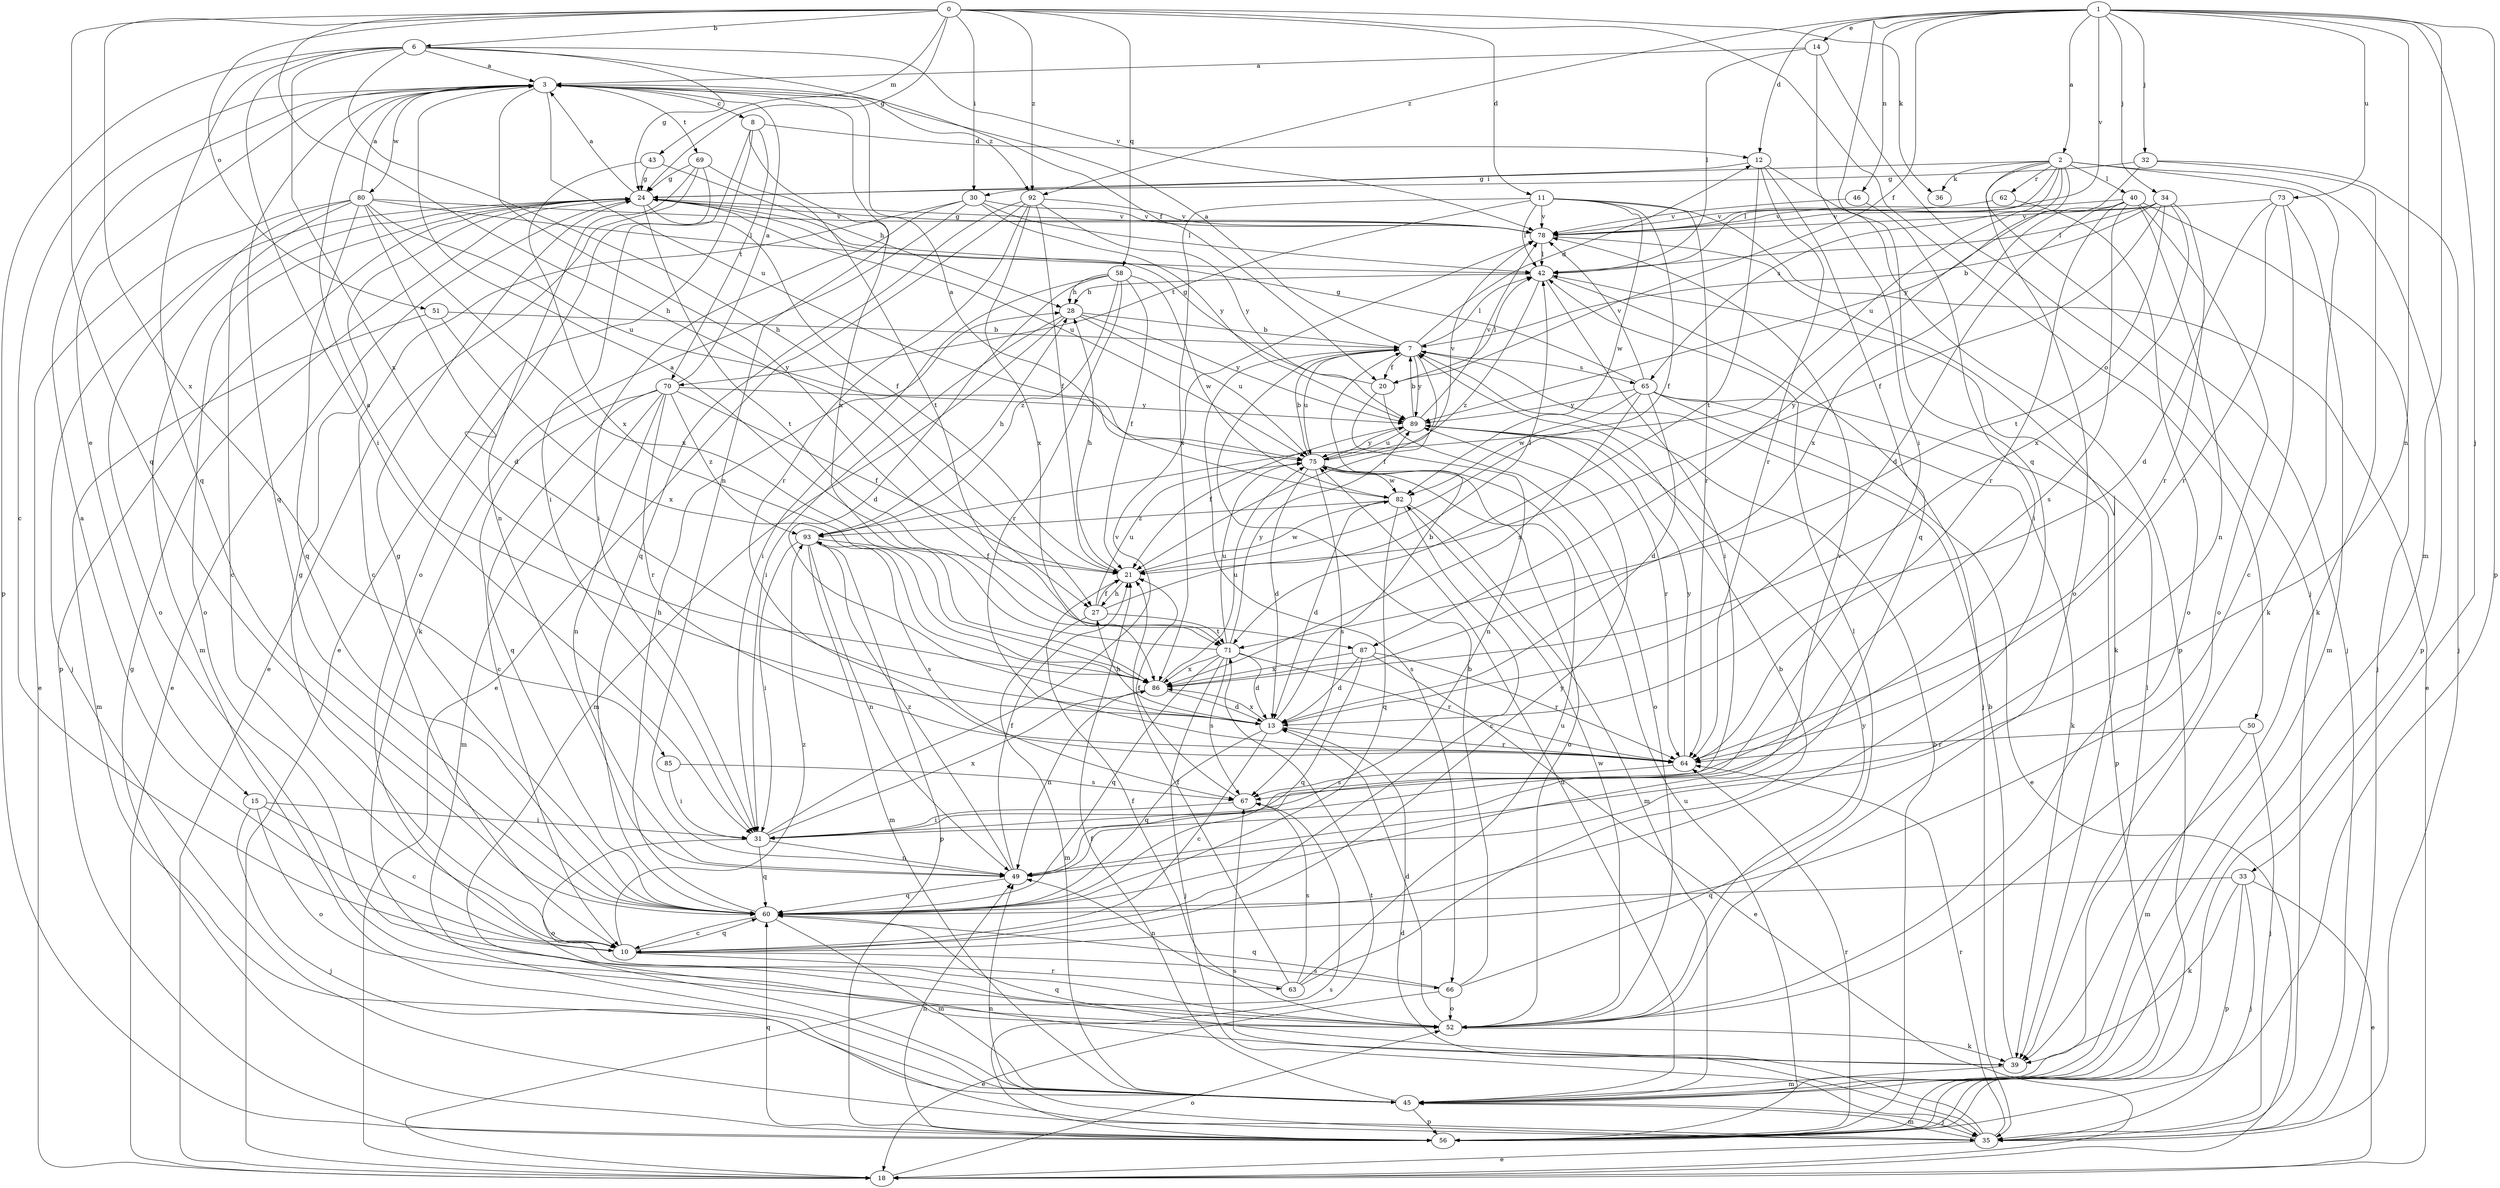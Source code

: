 strict digraph  {
0;
1;
2;
3;
6;
7;
8;
10;
11;
12;
13;
14;
15;
18;
20;
21;
24;
27;
28;
30;
31;
32;
33;
34;
35;
36;
39;
40;
42;
43;
45;
46;
49;
50;
51;
52;
56;
58;
60;
62;
63;
64;
65;
66;
67;
69;
70;
71;
73;
75;
78;
80;
82;
85;
86;
87;
89;
92;
93;
0 -> 6  [label=b];
0 -> 11  [label=d];
0 -> 24  [label=g];
0 -> 27  [label=h];
0 -> 30  [label=i];
0 -> 36  [label=k];
0 -> 43  [label=m];
0 -> 50  [label=o];
0 -> 51  [label=o];
0 -> 58  [label=q];
0 -> 60  [label=q];
0 -> 85  [label=x];
0 -> 92  [label=z];
1 -> 2  [label=a];
1 -> 12  [label=d];
1 -> 14  [label=e];
1 -> 20  [label=f];
1 -> 32  [label=j];
1 -> 33  [label=j];
1 -> 34  [label=j];
1 -> 45  [label=m];
1 -> 46  [label=n];
1 -> 49  [label=n];
1 -> 56  [label=p];
1 -> 60  [label=q];
1 -> 73  [label=u];
1 -> 78  [label=v];
1 -> 92  [label=z];
2 -> 30  [label=i];
2 -> 35  [label=j];
2 -> 36  [label=k];
2 -> 39  [label=k];
2 -> 40  [label=l];
2 -> 42  [label=l];
2 -> 52  [label=o];
2 -> 56  [label=p];
2 -> 62  [label=r];
2 -> 65  [label=s];
2 -> 75  [label=u];
2 -> 87  [label=y];
3 -> 8  [label=c];
3 -> 10  [label=c];
3 -> 15  [label=e];
3 -> 49  [label=n];
3 -> 60  [label=q];
3 -> 69  [label=t];
3 -> 75  [label=u];
3 -> 80  [label=w];
3 -> 87  [label=y];
3 -> 92  [label=z];
6 -> 3  [label=a];
6 -> 20  [label=f];
6 -> 24  [label=g];
6 -> 27  [label=h];
6 -> 31  [label=i];
6 -> 56  [label=p];
6 -> 60  [label=q];
6 -> 78  [label=v];
6 -> 86  [label=x];
7 -> 3  [label=a];
7 -> 12  [label=d];
7 -> 20  [label=f];
7 -> 21  [label=f];
7 -> 42  [label=l];
7 -> 65  [label=s];
7 -> 66  [label=s];
7 -> 75  [label=u];
7 -> 89  [label=y];
8 -> 12  [label=d];
8 -> 18  [label=e];
8 -> 52  [label=o];
8 -> 70  [label=t];
8 -> 86  [label=x];
10 -> 3  [label=a];
10 -> 24  [label=g];
10 -> 60  [label=q];
10 -> 63  [label=r];
10 -> 66  [label=s];
10 -> 89  [label=y];
10 -> 93  [label=z];
11 -> 18  [label=e];
11 -> 21  [label=f];
11 -> 42  [label=l];
11 -> 64  [label=r];
11 -> 70  [label=t];
11 -> 78  [label=v];
11 -> 82  [label=w];
11 -> 86  [label=x];
12 -> 24  [label=g];
12 -> 56  [label=p];
12 -> 60  [label=q];
12 -> 64  [label=r];
12 -> 71  [label=t];
13 -> 3  [label=a];
13 -> 7  [label=b];
13 -> 10  [label=c];
13 -> 27  [label=h];
13 -> 60  [label=q];
13 -> 64  [label=r];
13 -> 86  [label=x];
14 -> 3  [label=a];
14 -> 31  [label=i];
14 -> 35  [label=j];
14 -> 42  [label=l];
15 -> 10  [label=c];
15 -> 31  [label=i];
15 -> 35  [label=j];
15 -> 52  [label=o];
18 -> 52  [label=o];
18 -> 67  [label=s];
20 -> 24  [label=g];
20 -> 42  [label=l];
20 -> 49  [label=n];
20 -> 52  [label=o];
21 -> 27  [label=h];
21 -> 28  [label=h];
21 -> 82  [label=w];
24 -> 3  [label=a];
24 -> 18  [label=e];
24 -> 21  [label=f];
24 -> 35  [label=j];
24 -> 45  [label=m];
24 -> 52  [label=o];
24 -> 56  [label=p];
24 -> 71  [label=t];
24 -> 75  [label=u];
24 -> 78  [label=v];
27 -> 21  [label=f];
27 -> 42  [label=l];
27 -> 45  [label=m];
27 -> 71  [label=t];
27 -> 75  [label=u];
28 -> 7  [label=b];
28 -> 31  [label=i];
28 -> 45  [label=m];
28 -> 75  [label=u];
28 -> 89  [label=y];
30 -> 10  [label=c];
30 -> 31  [label=i];
30 -> 39  [label=k];
30 -> 42  [label=l];
30 -> 78  [label=v];
30 -> 89  [label=y];
31 -> 49  [label=n];
31 -> 52  [label=o];
31 -> 60  [label=q];
31 -> 78  [label=v];
31 -> 86  [label=x];
32 -> 24  [label=g];
32 -> 35  [label=j];
32 -> 39  [label=k];
32 -> 89  [label=y];
33 -> 18  [label=e];
33 -> 35  [label=j];
33 -> 39  [label=k];
33 -> 56  [label=p];
33 -> 60  [label=q];
34 -> 7  [label=b];
34 -> 21  [label=f];
34 -> 42  [label=l];
34 -> 64  [label=r];
34 -> 71  [label=t];
34 -> 78  [label=v];
34 -> 86  [label=x];
35 -> 13  [label=d];
35 -> 18  [label=e];
35 -> 45  [label=m];
35 -> 49  [label=n];
35 -> 64  [label=r];
35 -> 67  [label=s];
39 -> 7  [label=b];
39 -> 45  [label=m];
39 -> 60  [label=q];
40 -> 13  [label=d];
40 -> 35  [label=j];
40 -> 49  [label=n];
40 -> 52  [label=o];
40 -> 64  [label=r];
40 -> 67  [label=s];
40 -> 78  [label=v];
40 -> 86  [label=x];
42 -> 28  [label=h];
42 -> 31  [label=i];
42 -> 35  [label=j];
42 -> 93  [label=z];
43 -> 24  [label=g];
43 -> 28  [label=h];
43 -> 86  [label=x];
45 -> 21  [label=f];
45 -> 35  [label=j];
45 -> 42  [label=l];
45 -> 56  [label=p];
45 -> 75  [label=u];
46 -> 31  [label=i];
46 -> 78  [label=v];
49 -> 21  [label=f];
49 -> 60  [label=q];
49 -> 78  [label=v];
49 -> 93  [label=z];
50 -> 35  [label=j];
50 -> 45  [label=m];
50 -> 64  [label=r];
51 -> 7  [label=b];
51 -> 45  [label=m];
51 -> 86  [label=x];
52 -> 13  [label=d];
52 -> 21  [label=f];
52 -> 39  [label=k];
52 -> 82  [label=w];
52 -> 89  [label=y];
56 -> 7  [label=b];
56 -> 24  [label=g];
56 -> 49  [label=n];
56 -> 60  [label=q];
56 -> 64  [label=r];
56 -> 71  [label=t];
56 -> 75  [label=u];
58 -> 13  [label=d];
58 -> 21  [label=f];
58 -> 28  [label=h];
58 -> 31  [label=i];
58 -> 64  [label=r];
58 -> 82  [label=w];
58 -> 93  [label=z];
60 -> 10  [label=c];
60 -> 24  [label=g];
60 -> 28  [label=h];
60 -> 45  [label=m];
62 -> 52  [label=o];
62 -> 78  [label=v];
63 -> 7  [label=b];
63 -> 21  [label=f];
63 -> 49  [label=n];
63 -> 67  [label=s];
63 -> 75  [label=u];
64 -> 67  [label=s];
64 -> 89  [label=y];
65 -> 13  [label=d];
65 -> 18  [label=e];
65 -> 24  [label=g];
65 -> 39  [label=k];
65 -> 56  [label=p];
65 -> 78  [label=v];
65 -> 82  [label=w];
65 -> 86  [label=x];
65 -> 89  [label=y];
66 -> 7  [label=b];
66 -> 18  [label=e];
66 -> 42  [label=l];
66 -> 52  [label=o];
66 -> 60  [label=q];
67 -> 21  [label=f];
67 -> 31  [label=i];
69 -> 18  [label=e];
69 -> 24  [label=g];
69 -> 31  [label=i];
69 -> 49  [label=n];
69 -> 71  [label=t];
70 -> 3  [label=a];
70 -> 10  [label=c];
70 -> 21  [label=f];
70 -> 45  [label=m];
70 -> 49  [label=n];
70 -> 60  [label=q];
70 -> 64  [label=r];
70 -> 89  [label=y];
70 -> 93  [label=z];
71 -> 3  [label=a];
71 -> 13  [label=d];
71 -> 35  [label=j];
71 -> 60  [label=q];
71 -> 64  [label=r];
71 -> 67  [label=s];
71 -> 75  [label=u];
71 -> 86  [label=x];
71 -> 89  [label=y];
73 -> 10  [label=c];
73 -> 13  [label=d];
73 -> 45  [label=m];
73 -> 64  [label=r];
73 -> 78  [label=v];
75 -> 7  [label=b];
75 -> 13  [label=d];
75 -> 52  [label=o];
75 -> 67  [label=s];
75 -> 78  [label=v];
75 -> 82  [label=w];
75 -> 89  [label=y];
78 -> 24  [label=g];
78 -> 39  [label=k];
78 -> 42  [label=l];
80 -> 3  [label=a];
80 -> 10  [label=c];
80 -> 13  [label=d];
80 -> 18  [label=e];
80 -> 42  [label=l];
80 -> 52  [label=o];
80 -> 60  [label=q];
80 -> 75  [label=u];
80 -> 78  [label=v];
80 -> 86  [label=x];
82 -> 3  [label=a];
82 -> 10  [label=c];
82 -> 13  [label=d];
82 -> 45  [label=m];
82 -> 60  [label=q];
82 -> 93  [label=z];
85 -> 31  [label=i];
85 -> 67  [label=s];
86 -> 13  [label=d];
86 -> 49  [label=n];
86 -> 75  [label=u];
87 -> 13  [label=d];
87 -> 18  [label=e];
87 -> 60  [label=q];
87 -> 64  [label=r];
87 -> 86  [label=x];
89 -> 7  [label=b];
89 -> 21  [label=f];
89 -> 64  [label=r];
89 -> 75  [label=u];
89 -> 78  [label=v];
92 -> 18  [label=e];
92 -> 21  [label=f];
92 -> 60  [label=q];
92 -> 64  [label=r];
92 -> 78  [label=v];
92 -> 86  [label=x];
92 -> 89  [label=y];
93 -> 21  [label=f];
93 -> 28  [label=h];
93 -> 31  [label=i];
93 -> 45  [label=m];
93 -> 49  [label=n];
93 -> 56  [label=p];
93 -> 67  [label=s];
}
